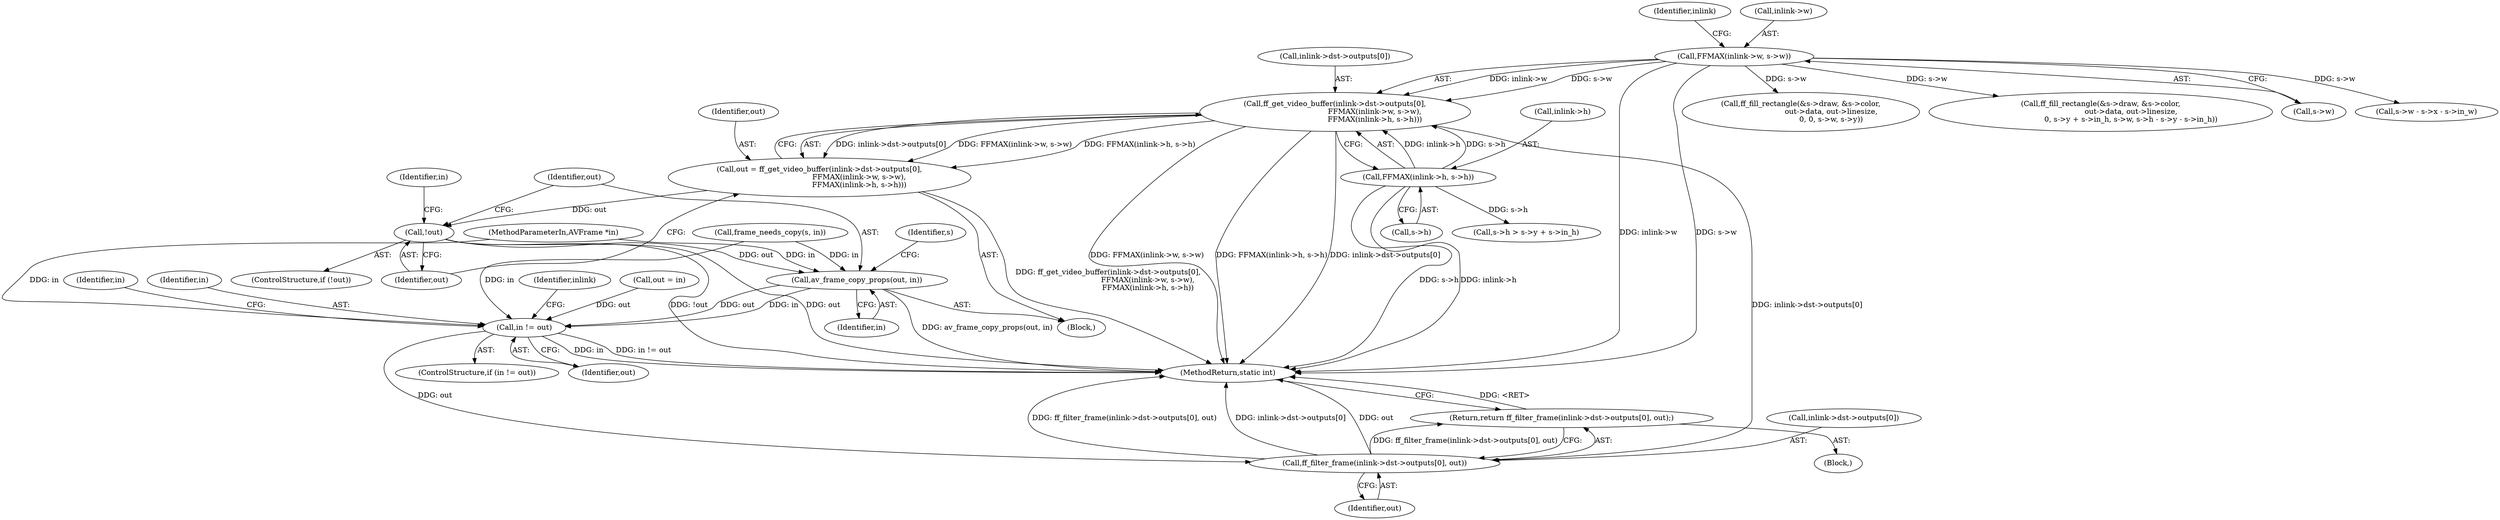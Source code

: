 digraph "0_FFmpeg_e43a0a232dbf6d3c161823c2e07c52e76227a1bc_7@array" {
"1000134" [label="(Call,ff_get_video_buffer(inlink->dst->outputs[0],\n                                  FFMAX(inlink->w, s->w),\n                                  FFMAX(inlink->h, s->h)))"];
"1000142" [label="(Call,FFMAX(inlink->w, s->w))"];
"1000149" [label="(Call,FFMAX(inlink->h, s->h))"];
"1000132" [label="(Call,out = ff_get_video_buffer(inlink->dst->outputs[0],\n                                  FFMAX(inlink->w, s->w),\n                                  FFMAX(inlink->h, s->h)))"];
"1000157" [label="(Call,!out)"];
"1000166" [label="(Call,av_frame_copy_props(out, in))"];
"1000439" [label="(Call,in != out)"];
"1000446" [label="(Call,ff_filter_frame(inlink->dst->outputs[0], out))"];
"1000445" [label="(Return,return ff_filter_frame(inlink->dst->outputs[0], out);)"];
"1000438" [label="(ControlStructure,if (in != out))"];
"1000125" [label="(Block,)"];
"1000439" [label="(Call,in != out)"];
"1000149" [label="(Call,FFMAX(inlink->h, s->h))"];
"1000153" [label="(Call,s->h)"];
"1000253" [label="(Call,ff_fill_rectangle(&s->draw, &s->color,\n                          out->data, out->linesize,\n                          0, 0, s->w, s->y))"];
"1000444" [label="(Identifier,in)"];
"1000446" [label="(Call,ff_filter_frame(inlink->dst->outputs[0], out))"];
"1000289" [label="(Call,ff_fill_rectangle(&s->draw, &s->color,\n                          out->data, out->linesize,\n                          0, s->y + s->in_h, s->w, s->h - s->y - s->in_h))"];
"1000156" [label="(ControlStructure,if (!out))"];
"1000157" [label="(Call,!out)"];
"1000146" [label="(Call,s->w)"];
"1000150" [label="(Call,inlink->h)"];
"1000250" [label="(Identifier,s)"];
"1000158" [label="(Identifier,out)"];
"1000106" [label="(MethodParameterIn,AVFrame *in)"];
"1000441" [label="(Identifier,out)"];
"1000410" [label="(Call,s->w - s->x - s->in_w)"];
"1000151" [label="(Identifier,inlink)"];
"1000454" [label="(Identifier,out)"];
"1000277" [label="(Call,s->h > s->y + s->in_h)"];
"1000440" [label="(Identifier,in)"];
"1000167" [label="(Identifier,out)"];
"1000162" [label="(Identifier,in)"];
"1000142" [label="(Call,FFMAX(inlink->w, s->w))"];
"1000445" [label="(Return,return ff_filter_frame(inlink->dst->outputs[0], out);)"];
"1000120" [label="(Call,frame_needs_copy(s, in))"];
"1000447" [label="(Call,inlink->dst->outputs[0])"];
"1000134" [label="(Call,ff_get_video_buffer(inlink->dst->outputs[0],\n                                  FFMAX(inlink->w, s->w),\n                                  FFMAX(inlink->h, s->h)))"];
"1000455" [label="(MethodReturn,static int)"];
"1000450" [label="(Identifier,inlink)"];
"1000132" [label="(Call,out = ff_get_video_buffer(inlink->dst->outputs[0],\n                                  FFMAX(inlink->w, s->w),\n                                  FFMAX(inlink->h, s->h)))"];
"1000143" [label="(Call,inlink->w)"];
"1000133" [label="(Identifier,out)"];
"1000168" [label="(Identifier,in)"];
"1000166" [label="(Call,av_frame_copy_props(out, in))"];
"1000172" [label="(Call,out = in)"];
"1000107" [label="(Block,)"];
"1000135" [label="(Call,inlink->dst->outputs[0])"];
"1000134" -> "1000132"  [label="AST: "];
"1000134" -> "1000149"  [label="CFG: "];
"1000135" -> "1000134"  [label="AST: "];
"1000142" -> "1000134"  [label="AST: "];
"1000149" -> "1000134"  [label="AST: "];
"1000132" -> "1000134"  [label="CFG: "];
"1000134" -> "1000455"  [label="DDG: FFMAX(inlink->w, s->w)"];
"1000134" -> "1000455"  [label="DDG: FFMAX(inlink->h, s->h)"];
"1000134" -> "1000455"  [label="DDG: inlink->dst->outputs[0]"];
"1000134" -> "1000132"  [label="DDG: inlink->dst->outputs[0]"];
"1000134" -> "1000132"  [label="DDG: FFMAX(inlink->w, s->w)"];
"1000134" -> "1000132"  [label="DDG: FFMAX(inlink->h, s->h)"];
"1000142" -> "1000134"  [label="DDG: inlink->w"];
"1000142" -> "1000134"  [label="DDG: s->w"];
"1000149" -> "1000134"  [label="DDG: inlink->h"];
"1000149" -> "1000134"  [label="DDG: s->h"];
"1000134" -> "1000446"  [label="DDG: inlink->dst->outputs[0]"];
"1000142" -> "1000146"  [label="CFG: "];
"1000143" -> "1000142"  [label="AST: "];
"1000146" -> "1000142"  [label="AST: "];
"1000151" -> "1000142"  [label="CFG: "];
"1000142" -> "1000455"  [label="DDG: inlink->w"];
"1000142" -> "1000455"  [label="DDG: s->w"];
"1000142" -> "1000253"  [label="DDG: s->w"];
"1000142" -> "1000289"  [label="DDG: s->w"];
"1000142" -> "1000410"  [label="DDG: s->w"];
"1000149" -> "1000153"  [label="CFG: "];
"1000150" -> "1000149"  [label="AST: "];
"1000153" -> "1000149"  [label="AST: "];
"1000149" -> "1000455"  [label="DDG: s->h"];
"1000149" -> "1000455"  [label="DDG: inlink->h"];
"1000149" -> "1000277"  [label="DDG: s->h"];
"1000132" -> "1000125"  [label="AST: "];
"1000133" -> "1000132"  [label="AST: "];
"1000158" -> "1000132"  [label="CFG: "];
"1000132" -> "1000455"  [label="DDG: ff_get_video_buffer(inlink->dst->outputs[0],\n                                  FFMAX(inlink->w, s->w),\n                                  FFMAX(inlink->h, s->h))"];
"1000132" -> "1000157"  [label="DDG: out"];
"1000157" -> "1000156"  [label="AST: "];
"1000157" -> "1000158"  [label="CFG: "];
"1000158" -> "1000157"  [label="AST: "];
"1000162" -> "1000157"  [label="CFG: "];
"1000167" -> "1000157"  [label="CFG: "];
"1000157" -> "1000455"  [label="DDG: !out"];
"1000157" -> "1000455"  [label="DDG: out"];
"1000157" -> "1000166"  [label="DDG: out"];
"1000166" -> "1000125"  [label="AST: "];
"1000166" -> "1000168"  [label="CFG: "];
"1000167" -> "1000166"  [label="AST: "];
"1000168" -> "1000166"  [label="AST: "];
"1000250" -> "1000166"  [label="CFG: "];
"1000166" -> "1000455"  [label="DDG: av_frame_copy_props(out, in)"];
"1000120" -> "1000166"  [label="DDG: in"];
"1000106" -> "1000166"  [label="DDG: in"];
"1000166" -> "1000439"  [label="DDG: in"];
"1000166" -> "1000439"  [label="DDG: out"];
"1000439" -> "1000438"  [label="AST: "];
"1000439" -> "1000441"  [label="CFG: "];
"1000440" -> "1000439"  [label="AST: "];
"1000441" -> "1000439"  [label="AST: "];
"1000444" -> "1000439"  [label="CFG: "];
"1000450" -> "1000439"  [label="CFG: "];
"1000439" -> "1000455"  [label="DDG: in"];
"1000439" -> "1000455"  [label="DDG: in != out"];
"1000106" -> "1000439"  [label="DDG: in"];
"1000120" -> "1000439"  [label="DDG: in"];
"1000172" -> "1000439"  [label="DDG: out"];
"1000439" -> "1000446"  [label="DDG: out"];
"1000446" -> "1000445"  [label="AST: "];
"1000446" -> "1000454"  [label="CFG: "];
"1000447" -> "1000446"  [label="AST: "];
"1000454" -> "1000446"  [label="AST: "];
"1000445" -> "1000446"  [label="CFG: "];
"1000446" -> "1000455"  [label="DDG: ff_filter_frame(inlink->dst->outputs[0], out)"];
"1000446" -> "1000455"  [label="DDG: inlink->dst->outputs[0]"];
"1000446" -> "1000455"  [label="DDG: out"];
"1000446" -> "1000445"  [label="DDG: ff_filter_frame(inlink->dst->outputs[0], out)"];
"1000445" -> "1000107"  [label="AST: "];
"1000455" -> "1000445"  [label="CFG: "];
"1000445" -> "1000455"  [label="DDG: <RET>"];
}
